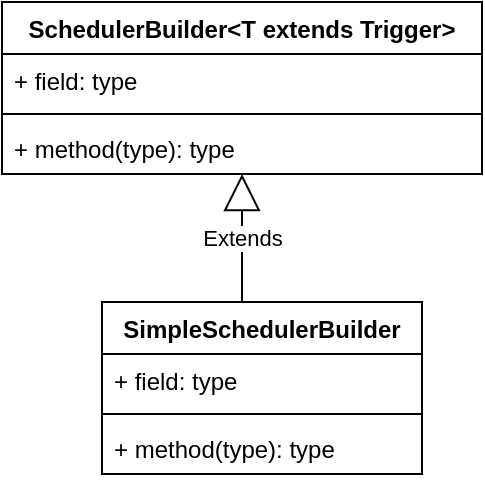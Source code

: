 <mxfile version="13.7.9" type="device"><diagram id="Co_1wIfC-5RyWbXeqWPS" name="第 1 页"><mxGraphModel dx="1186" dy="598" grid="1" gridSize="10" guides="1" tooltips="1" connect="1" arrows="1" fold="1" page="1" pageScale="1" pageWidth="3300" pageHeight="4681" math="0" shadow="0"><root><mxCell id="0"/><mxCell id="1" parent="0"/><mxCell id="8J5hwwslMJSkmxgsWLws-1" value="SimpleSchedulerBuilder" style="swimlane;fontStyle=1;align=center;verticalAlign=top;childLayout=stackLayout;horizontal=1;startSize=26;horizontalStack=0;resizeParent=1;resizeParentMax=0;resizeLast=0;collapsible=1;marginBottom=0;fillColor=#FFFFFF;" vertex="1" parent="1"><mxGeometry x="410" y="310" width="160" height="86" as="geometry"/></mxCell><mxCell id="8J5hwwslMJSkmxgsWLws-9" value="Extends" style="endArrow=block;endSize=16;endFill=0;html=1;" edge="1" parent="8J5hwwslMJSkmxgsWLws-1" target="8J5hwwslMJSkmxgsWLws-8"><mxGeometry width="160" relative="1" as="geometry"><mxPoint x="70" as="sourcePoint"/><mxPoint x="230" as="targetPoint"/></mxGeometry></mxCell><mxCell id="8J5hwwslMJSkmxgsWLws-2" value="+ field: type" style="text;strokeColor=none;fillColor=none;align=left;verticalAlign=top;spacingLeft=4;spacingRight=4;overflow=hidden;rotatable=0;points=[[0,0.5],[1,0.5]];portConstraint=eastwest;" vertex="1" parent="8J5hwwslMJSkmxgsWLws-1"><mxGeometry y="26" width="160" height="26" as="geometry"/></mxCell><mxCell id="8J5hwwslMJSkmxgsWLws-3" value="" style="line;strokeWidth=1;fillColor=none;align=left;verticalAlign=middle;spacingTop=-1;spacingLeft=3;spacingRight=3;rotatable=0;labelPosition=right;points=[];portConstraint=eastwest;" vertex="1" parent="8J5hwwslMJSkmxgsWLws-1"><mxGeometry y="52" width="160" height="8" as="geometry"/></mxCell><mxCell id="8J5hwwslMJSkmxgsWLws-4" value="+ method(type): type" style="text;strokeColor=none;fillColor=none;align=left;verticalAlign=top;spacingLeft=4;spacingRight=4;overflow=hidden;rotatable=0;points=[[0,0.5],[1,0.5]];portConstraint=eastwest;" vertex="1" parent="8J5hwwslMJSkmxgsWLws-1"><mxGeometry y="60" width="160" height="26" as="geometry"/></mxCell><mxCell id="8J5hwwslMJSkmxgsWLws-5" value="SchedulerBuilder&lt;T extends Trigger&gt;" style="swimlane;fontStyle=1;align=center;verticalAlign=top;childLayout=stackLayout;horizontal=1;startSize=26;horizontalStack=0;resizeParent=1;resizeParentMax=0;resizeLast=0;collapsible=1;marginBottom=0;fillColor=#FFFFFF;" vertex="1" parent="1"><mxGeometry x="360" y="160" width="240" height="86" as="geometry"/></mxCell><mxCell id="8J5hwwslMJSkmxgsWLws-6" value="+ field: type" style="text;strokeColor=none;fillColor=none;align=left;verticalAlign=top;spacingLeft=4;spacingRight=4;overflow=hidden;rotatable=0;points=[[0,0.5],[1,0.5]];portConstraint=eastwest;" vertex="1" parent="8J5hwwslMJSkmxgsWLws-5"><mxGeometry y="26" width="240" height="26" as="geometry"/></mxCell><mxCell id="8J5hwwslMJSkmxgsWLws-7" value="" style="line;strokeWidth=1;fillColor=none;align=left;verticalAlign=middle;spacingTop=-1;spacingLeft=3;spacingRight=3;rotatable=0;labelPosition=right;points=[];portConstraint=eastwest;" vertex="1" parent="8J5hwwslMJSkmxgsWLws-5"><mxGeometry y="52" width="240" height="8" as="geometry"/></mxCell><mxCell id="8J5hwwslMJSkmxgsWLws-8" value="+ method(type): type" style="text;strokeColor=none;fillColor=none;align=left;verticalAlign=top;spacingLeft=4;spacingRight=4;overflow=hidden;rotatable=0;points=[[0,0.5],[1,0.5]];portConstraint=eastwest;" vertex="1" parent="8J5hwwslMJSkmxgsWLws-5"><mxGeometry y="60" width="240" height="26" as="geometry"/></mxCell></root></mxGraphModel></diagram></mxfile>